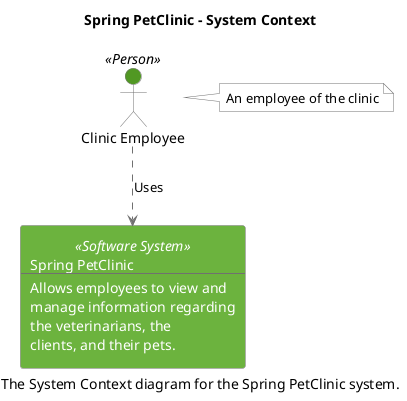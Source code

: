 @startuml(id=context)
scale max 2000x2000
title Spring PetClinic - System Context
caption The System Context diagram for the Spring PetClinic system.

skinparam {
  shadowing false
  arrowColor #707070
  actorBorderColor #707070
  componentBorderColor #707070
  rectangleBorderColor #707070
  noteBackgroundColor #ffffff
  noteBorderColor #707070
  rectangleFontColor #ffffff
  rectangleStereotypeFontColor #ffffff
}
actor "Clinic Employee" <<Person>> as 2 #519823
note right of 2
  An employee of the clinic
end note
rectangle 1 <<Software System>> #6cb33e [
  Spring PetClinic
  --
  Allows employees to view and
  manage information regarding
  the veterinarians, the
  clients, and their pets.
]
2 .[#707070].> 1 : Uses
@enduml
@startuml(id=containers)
scale max 2000x2000
title Spring PetClinic - Containers
caption The Containers diagram for the Spring PetClinic system.

skinparam {
  shadowing false
  arrowColor #707070
  actorBorderColor #707070
  componentBorderColor #707070
  rectangleBorderColor #707070
  noteBackgroundColor #ffffff
  noteBorderColor #707070
  rectangleFontColor #ffffff
  rectangleStereotypeFontColor #ffffff
}
actor "Clinic Employee" <<Person>> as 2 #519823
note right of 2
  An employee of the clinic
end note
package "Spring PetClinic" <<Software System>> {
  database 5 <<Container>> #91d366 [
    Relational Database
    --
    Stores information regarding
    the veterinarians, the
    clients, and their pets.
  ]
  rectangle 4 <<Container>> #91d366 [
    Web Application
    --
    Allows employees to view and
    manage information regarding
    the veterinarians, the
    clients, and their pets.
  ]
}
2 .[#707070].> 4 : <<HTTP>>\nUses
4 .[#707070].> 5 : <<JDBC, port 9001>>\nReads from and writes to
@enduml
@startuml(id=components)
scale max 2000x2000
title Spring PetClinic - Web Application - Components
caption The Components diagram for the Spring PetClinic web application.

skinparam {
  shadowing false
  arrowColor #707070
  actorBorderColor #707070
  componentBorderColor #707070
  rectangleBorderColor #707070
  noteBackgroundColor #ffffff
  noteBorderColor #707070
  rectangleFontColor #ffffff
  rectangleStereotypeFontColor #ffffff
}
actor "Clinic Employee" <<Person>> as 2 #519823
note right of 2
  An employee of the clinic
end note
database 5 <<Container>> #91d366 [
  Relational Database
  --
  Stores information regarding
  the veterinarians, the
  clients, and their pets.
]
package "Web Application" <<Container>> {
  component 12 <<Spring MVC Controller>> #d4f3c0 [
    CrashController
    --
    Controller used to showcase
    what happens when an
    exception is thrown
  ]
  component "OwnerController" <<Spring MVC Controller>> as 13 #d4f3c0
  component 17 <<Spring Repository>> #95d46c [
    OwnerRepository
    --
    Repository class for Owner
    domain objects All method
    names are compliant with
    Spring Data naming
    conventions so this interface
    can easily be exten...
  ]
  component "PetController" <<Spring MVC Controller>> as 11 #d4f3c0
  component 14 <<Spring Repository>> #95d46c [
    PetRepository
    --
    Repository class for Pet
    domain objects All method
    names are compliant with
    Spring Data naming
    conventions so this interface
    can easily be extende...
  ]
  component "VetController" <<Spring MVC Controller>> as 10 #d4f3c0
  component 16 <<Spring Repository>> #95d46c [
    VetRepository
    --
    Repository class for Vet
    domain objects All method
    names are compliant with
    Spring Data naming
    conventions so this interface
    can easily be extende...
  ]
  component "VisitController" <<Spring MVC Controller>> as 9 #d4f3c0
  component 15 <<Spring Repository>> #95d46c [
    VisitRepository
    --
    Repository class for Visit
    domain objects All method
    names are compliant with
    Spring Data naming
    conventions so this interface
    can easily be exten...
  ]
  component "WelcomeController" <<Spring MVC Controller>> as 8 #d4f3c0
}
2 .[#707070].> 12 : <<HTTP>>\nUses
2 .[#707070].> 13 : <<HTTP>>\nUses
2 .[#707070].> 11 : <<HTTP>>\nUses
2 .[#707070].> 10 : <<HTTP>>\nUses
2 .[#707070].> 9 : <<HTTP>>\nUses
2 .[#707070].> 8 : <<HTTP>>\nUses
13 .[#707070].> 17
17 .[#707070].> 5 : <<JDBC>>\nReads from and writes to
11 .[#707070].> 17
11 .[#707070].> 14
14 .[#707070].> 5 : <<JDBC>>\nReads from and writes to
10 .[#707070].> 16
16 .[#707070].> 5 : <<JDBC>>\nReads from and writes to
9 .[#707070].> 14
9 .[#707070].> 15
15 .[#707070].> 5 : <<JDBC>>\nReads from and writes to
@enduml
@startuml(id=viewListOfVets)
scale max 2000x2000
title Web Application - Dynamic
caption Shows how the "view list of vets" feature works.

skinparam {
  shadowing false
  arrowColor #707070
  actorBorderColor #707070
  componentBorderColor #707070
  rectangleBorderColor #707070
  noteBackgroundColor #ffffff
  noteBorderColor #707070
  rectangleFontColor #ffffff
  rectangleStereotypeFontColor #ffffff
}
actor "Clinic Employee" <<Person>> as 2 #519823
note right of 2
  An employee of the clinic
end note
database 5 <<Container>> #91d366 [
  Relational Database
  --
  Stores information regarding
  the veterinarians, the
  clients, and their pets.
]
component "VetController" <<Spring MVC Controller>> as 10 #d4f3c0
component 16 <<Spring Repository>> #95d46c [
  VetRepository
  --
  Repository class for Vet
  domain objects All method
  names are compliant with
  Spring Data naming
  conventions so this interface
  can easily be extende...
]
2 -[#707070]> 10 : 1. Requests list of vets from /vets
10 -[#707070]> 16 : 2. Calls findAll
16 -[#707070]> 5 : 3. select * from vets
@enduml